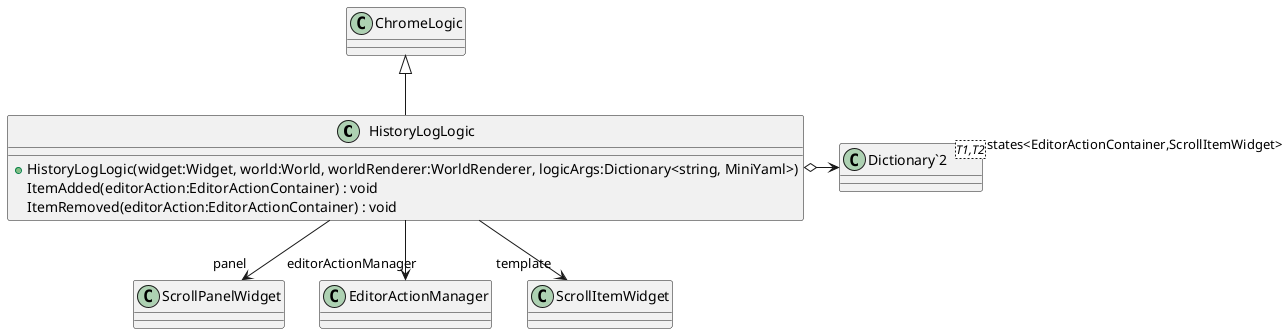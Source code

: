 @startuml
class HistoryLogLogic {
    + HistoryLogLogic(widget:Widget, world:World, worldRenderer:WorldRenderer, logicArgs:Dictionary<string, MiniYaml>)
    ItemAdded(editorAction:EditorActionContainer) : void
    ItemRemoved(editorAction:EditorActionContainer) : void
}
class "Dictionary`2"<T1,T2> {
}
ChromeLogic <|-- HistoryLogLogic
HistoryLogLogic --> "panel" ScrollPanelWidget
HistoryLogLogic --> "editorActionManager" EditorActionManager
HistoryLogLogic --> "template" ScrollItemWidget
HistoryLogLogic o-> "states<EditorActionContainer,ScrollItemWidget>" "Dictionary`2"
@enduml
